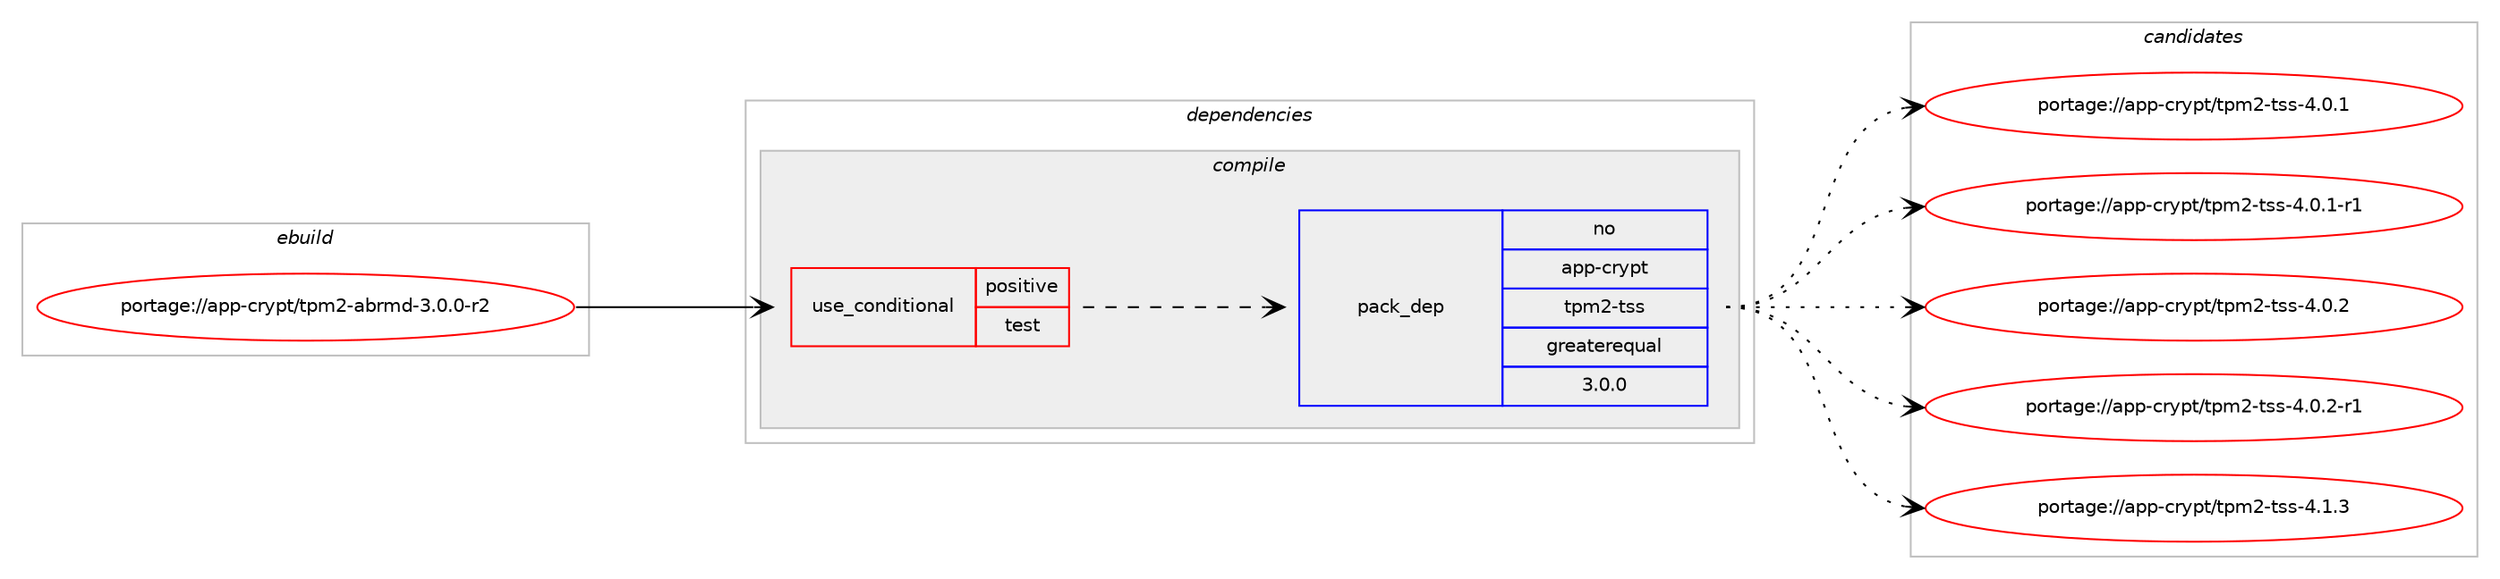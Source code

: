 digraph prolog {

# *************
# Graph options
# *************

newrank=true;
concentrate=true;
compound=true;
graph [rankdir=LR,fontname=Helvetica,fontsize=10,ranksep=1.5];#, ranksep=2.5, nodesep=0.2];
edge  [arrowhead=vee];
node  [fontname=Helvetica,fontsize=10];

# **********
# The ebuild
# **********

subgraph cluster_leftcol {
color=gray;
rank=same;
label=<<i>ebuild</i>>;
id [label="portage://app-crypt/tpm2-abrmd-3.0.0-r2", color=red, width=4, href="../app-crypt/tpm2-abrmd-3.0.0-r2.svg"];
}

# ****************
# The dependencies
# ****************

subgraph cluster_midcol {
color=gray;
label=<<i>dependencies</i>>;
subgraph cluster_compile {
fillcolor="#eeeeee";
style=filled;
label=<<i>compile</i>>;
subgraph cond3641 {
dependency5913 [label=<<TABLE BORDER="0" CELLBORDER="1" CELLSPACING="0" CELLPADDING="4"><TR><TD ROWSPAN="3" CELLPADDING="10">use_conditional</TD></TR><TR><TD>positive</TD></TR><TR><TD>test</TD></TR></TABLE>>, shape=none, color=red];
# *** BEGIN UNKNOWN DEPENDENCY TYPE (TODO) ***
# dependency5913 -> package_dependency(portage://app-crypt/tpm2-abrmd-3.0.0-r2,install,no,app-crypt,swtpm,none,[,,],[],[])
# *** END UNKNOWN DEPENDENCY TYPE (TODO) ***

subgraph pack2183 {
dependency5914 [label=<<TABLE BORDER="0" CELLBORDER="1" CELLSPACING="0" CELLPADDING="4" WIDTH="220"><TR><TD ROWSPAN="6" CELLPADDING="30">pack_dep</TD></TR><TR><TD WIDTH="110">no</TD></TR><TR><TD>app-crypt</TD></TR><TR><TD>tpm2-tss</TD></TR><TR><TD>greaterequal</TD></TR><TR><TD>3.0.0</TD></TR></TABLE>>, shape=none, color=blue];
}
dependency5913:e -> dependency5914:w [weight=20,style="dashed",arrowhead="vee"];
# *** BEGIN UNKNOWN DEPENDENCY TYPE (TODO) ***
# dependency5913 -> package_dependency(portage://app-crypt/tpm2-abrmd-3.0.0-r2,install,no,dev-util,cmocka,none,[,,],[],[])
# *** END UNKNOWN DEPENDENCY TYPE (TODO) ***

}
id:e -> dependency5913:w [weight=20,style="solid",arrowhead="vee"];
# *** BEGIN UNKNOWN DEPENDENCY TYPE (TODO) ***
# id -> package_dependency(portage://app-crypt/tpm2-abrmd-3.0.0-r2,install,no,acct-group,tss,none,[,,],[],[])
# *** END UNKNOWN DEPENDENCY TYPE (TODO) ***

# *** BEGIN UNKNOWN DEPENDENCY TYPE (TODO) ***
# id -> package_dependency(portage://app-crypt/tpm2-abrmd-3.0.0-r2,install,no,acct-user,tss,none,[,,],[],[])
# *** END UNKNOWN DEPENDENCY TYPE (TODO) ***

# *** BEGIN UNKNOWN DEPENDENCY TYPE (TODO) ***
# id -> package_dependency(portage://app-crypt/tpm2-abrmd-3.0.0-r2,install,no,app-crypt,tpm2-tss,none,[,,],any_same_slot,[])
# *** END UNKNOWN DEPENDENCY TYPE (TODO) ***

# *** BEGIN UNKNOWN DEPENDENCY TYPE (TODO) ***
# id -> package_dependency(portage://app-crypt/tpm2-abrmd-3.0.0-r2,install,no,dev-libs,glib,none,[,,],any_same_slot,[])
# *** END UNKNOWN DEPENDENCY TYPE (TODO) ***

# *** BEGIN UNKNOWN DEPENDENCY TYPE (TODO) ***
# id -> package_dependency(portage://app-crypt/tpm2-abrmd-3.0.0-r2,install,no,sys-apps,dbus,none,[,,],[],[])
# *** END UNKNOWN DEPENDENCY TYPE (TODO) ***

}
subgraph cluster_compileandrun {
fillcolor="#eeeeee";
style=filled;
label=<<i>compile and run</i>>;
}
subgraph cluster_run {
fillcolor="#eeeeee";
style=filled;
label=<<i>run</i>>;
# *** BEGIN UNKNOWN DEPENDENCY TYPE (TODO) ***
# id -> package_dependency(portage://app-crypt/tpm2-abrmd-3.0.0-r2,run,no,acct-group,tss,none,[,,],[],[])
# *** END UNKNOWN DEPENDENCY TYPE (TODO) ***

# *** BEGIN UNKNOWN DEPENDENCY TYPE (TODO) ***
# id -> package_dependency(portage://app-crypt/tpm2-abrmd-3.0.0-r2,run,no,acct-user,tss,none,[,,],[],[])
# *** END UNKNOWN DEPENDENCY TYPE (TODO) ***

# *** BEGIN UNKNOWN DEPENDENCY TYPE (TODO) ***
# id -> package_dependency(portage://app-crypt/tpm2-abrmd-3.0.0-r2,run,no,app-crypt,tpm2-tss,none,[,,],any_same_slot,[])
# *** END UNKNOWN DEPENDENCY TYPE (TODO) ***

# *** BEGIN UNKNOWN DEPENDENCY TYPE (TODO) ***
# id -> package_dependency(portage://app-crypt/tpm2-abrmd-3.0.0-r2,run,no,dev-libs,glib,none,[,,],any_same_slot,[])
# *** END UNKNOWN DEPENDENCY TYPE (TODO) ***

# *** BEGIN UNKNOWN DEPENDENCY TYPE (TODO) ***
# id -> package_dependency(portage://app-crypt/tpm2-abrmd-3.0.0-r2,run,no,sys-apps,dbus,none,[,,],[],[])
# *** END UNKNOWN DEPENDENCY TYPE (TODO) ***

}
}

# **************
# The candidates
# **************

subgraph cluster_choices {
rank=same;
color=gray;
label=<<i>candidates</i>>;

subgraph choice2183 {
color=black;
nodesep=1;
choice971121124599114121112116471161121095045116115115455246484649 [label="portage://app-crypt/tpm2-tss-4.0.1", color=red, width=4,href="../app-crypt/tpm2-tss-4.0.1.svg"];
choice9711211245991141211121164711611210950451161151154552464846494511449 [label="portage://app-crypt/tpm2-tss-4.0.1-r1", color=red, width=4,href="../app-crypt/tpm2-tss-4.0.1-r1.svg"];
choice971121124599114121112116471161121095045116115115455246484650 [label="portage://app-crypt/tpm2-tss-4.0.2", color=red, width=4,href="../app-crypt/tpm2-tss-4.0.2.svg"];
choice9711211245991141211121164711611210950451161151154552464846504511449 [label="portage://app-crypt/tpm2-tss-4.0.2-r1", color=red, width=4,href="../app-crypt/tpm2-tss-4.0.2-r1.svg"];
choice971121124599114121112116471161121095045116115115455246494651 [label="portage://app-crypt/tpm2-tss-4.1.3", color=red, width=4,href="../app-crypt/tpm2-tss-4.1.3.svg"];
dependency5914:e -> choice971121124599114121112116471161121095045116115115455246484649:w [style=dotted,weight="100"];
dependency5914:e -> choice9711211245991141211121164711611210950451161151154552464846494511449:w [style=dotted,weight="100"];
dependency5914:e -> choice971121124599114121112116471161121095045116115115455246484650:w [style=dotted,weight="100"];
dependency5914:e -> choice9711211245991141211121164711611210950451161151154552464846504511449:w [style=dotted,weight="100"];
dependency5914:e -> choice971121124599114121112116471161121095045116115115455246494651:w [style=dotted,weight="100"];
}
}

}
